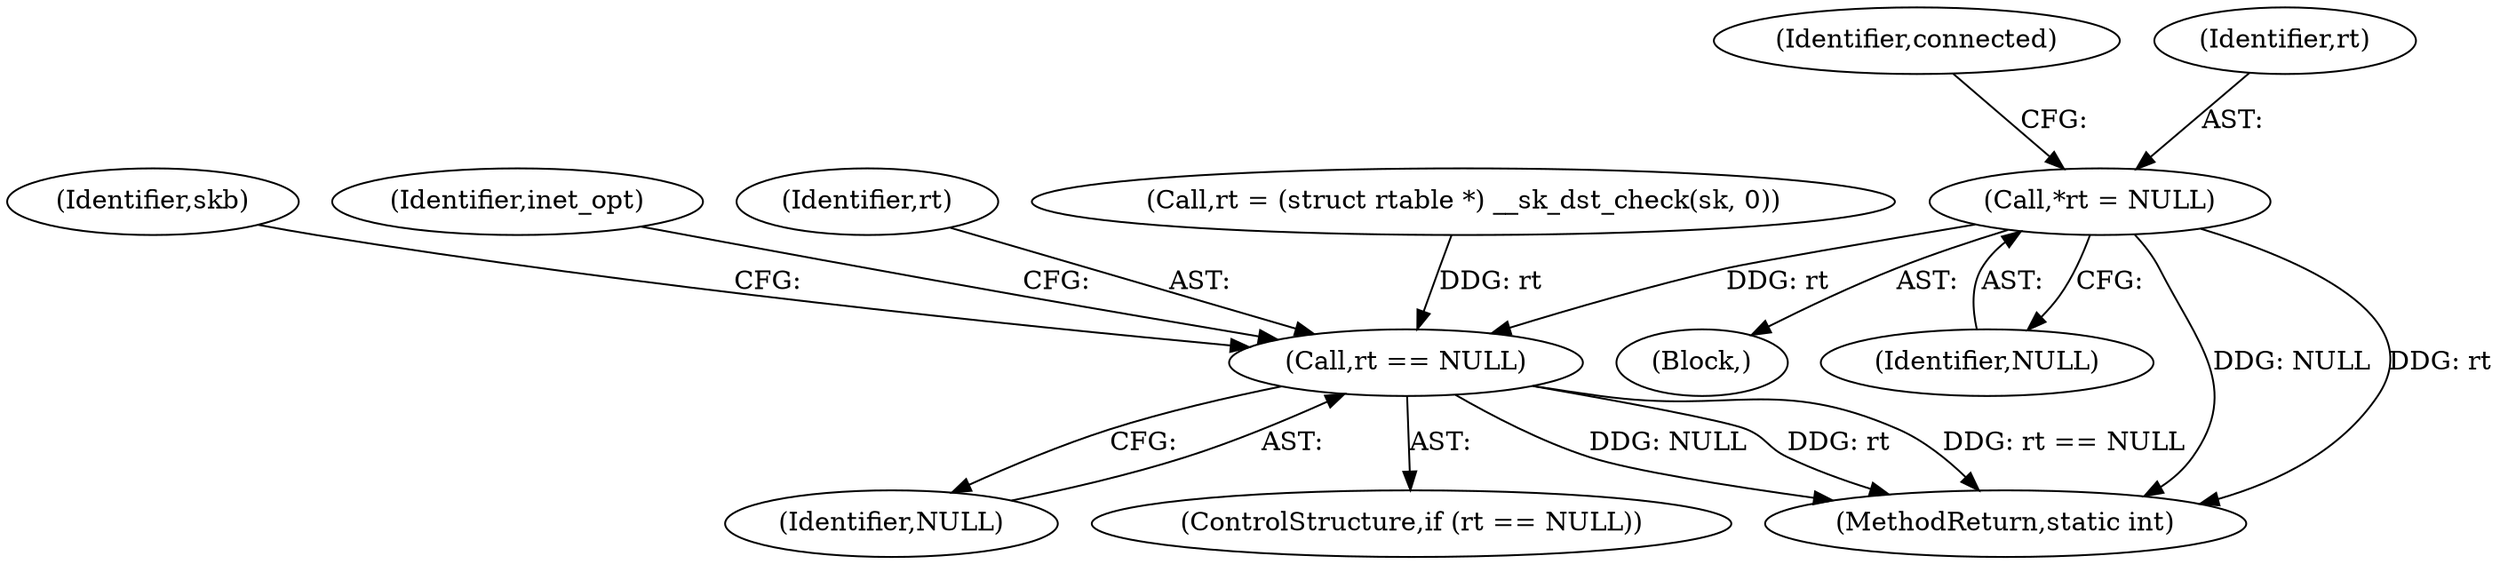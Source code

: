 digraph "0_linux_f6d8bd051c391c1c0458a30b2a7abcd939329259_34@pointer" {
"1000128" [label="(Call,*rt = NULL)"];
"1000282" [label="(Call,rt == NULL)"];
"1000133" [label="(Identifier,connected)"];
"1000282" [label="(Call,rt == NULL)"];
"1000281" [label="(ControlStructure,if (rt == NULL))"];
"1000391" [label="(MethodReturn,static int)"];
"1000129" [label="(Identifier,rt)"];
"1000130" [label="(Identifier,NULL)"];
"1000345" [label="(Identifier,skb)"];
"1000288" [label="(Identifier,inet_opt)"];
"1000128" [label="(Call,*rt = NULL)"];
"1000283" [label="(Identifier,rt)"];
"1000274" [label="(Call,rt = (struct rtable *) __sk_dst_check(sk, 0))"];
"1000284" [label="(Identifier,NULL)"];
"1000114" [label="(Block,)"];
"1000128" -> "1000114"  [label="AST: "];
"1000128" -> "1000130"  [label="CFG: "];
"1000129" -> "1000128"  [label="AST: "];
"1000130" -> "1000128"  [label="AST: "];
"1000133" -> "1000128"  [label="CFG: "];
"1000128" -> "1000391"  [label="DDG: NULL"];
"1000128" -> "1000391"  [label="DDG: rt"];
"1000128" -> "1000282"  [label="DDG: rt"];
"1000282" -> "1000281"  [label="AST: "];
"1000282" -> "1000284"  [label="CFG: "];
"1000283" -> "1000282"  [label="AST: "];
"1000284" -> "1000282"  [label="AST: "];
"1000288" -> "1000282"  [label="CFG: "];
"1000345" -> "1000282"  [label="CFG: "];
"1000282" -> "1000391"  [label="DDG: rt == NULL"];
"1000282" -> "1000391"  [label="DDG: NULL"];
"1000282" -> "1000391"  [label="DDG: rt"];
"1000274" -> "1000282"  [label="DDG: rt"];
}
